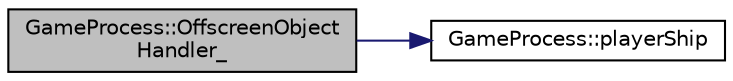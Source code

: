 digraph "GameProcess::OffscreenObjectHandler_"
{
  edge [fontname="Helvetica",fontsize="10",labelfontname="Helvetica",labelfontsize="10"];
  node [fontname="Helvetica",fontsize="10",shape=record];
  rankdir="LR";
  Node54 [label="GameProcess::OffscreenObject\lHandler_",height=0.2,width=0.4,color="black", fillcolor="grey75", style="filled", fontcolor="black"];
  Node54 -> Node55 [color="midnightblue",fontsize="10",style="solid",fontname="Helvetica"];
  Node55 [label="GameProcess::playerShip",height=0.2,width=0.4,color="black", fillcolor="white", style="filled",URL="$class_game_process.html#a5713cc89c026f3cd7793eecdcbdfa44b",tooltip="returns the playerShip_ object "];
}
